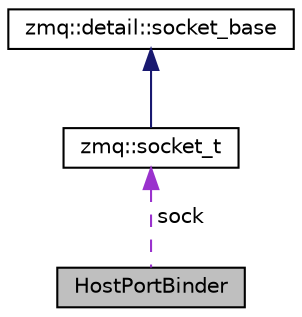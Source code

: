 digraph "HostPortBinder"
{
  edge [fontname="Helvetica",fontsize="10",labelfontname="Helvetica",labelfontsize="10"];
  node [fontname="Helvetica",fontsize="10",shape=record];
  Node1 [label="HostPortBinder",height=0.2,width=0.4,color="black", fillcolor="grey75", style="filled", fontcolor="black"];
  Node2 -> Node1 [dir="back",color="darkorchid3",fontsize="10",style="dashed",label=" sock" ,fontname="Helvetica"];
  Node2 [label="zmq::socket_t",height=0.2,width=0.4,color="black", fillcolor="white", style="filled",URL="$classzmq_1_1socket__t.html"];
  Node3 -> Node2 [dir="back",color="midnightblue",fontsize="10",style="solid",fontname="Helvetica"];
  Node3 [label="zmq::detail::socket_base",height=0.2,width=0.4,color="black", fillcolor="white", style="filled",URL="$classzmq_1_1detail_1_1socket__base.html"];
}
